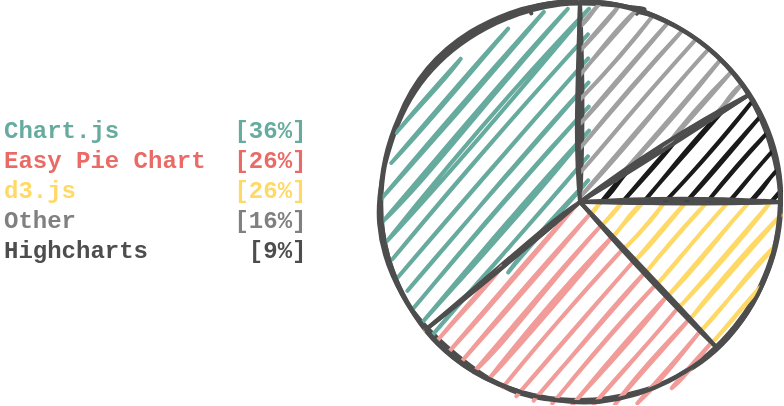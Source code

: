 <mxfile version="20.7.4" type="device"><diagram id="tyYvy64g626rGPc93siq" name="Page-1"><mxGraphModel dx="819" dy="482" grid="1" gridSize="10" guides="1" tooltips="1" connect="1" arrows="1" fold="1" page="1" pageScale="1" pageWidth="850" pageHeight="1100" math="0" shadow="0"><root><mxCell id="0"/><mxCell id="1" parent="0"/><mxCell id="emrYBvBg-w3oR4f0zQfg-1" value="" style="verticalLabelPosition=bottom;shadow=0;dashed=0;align=center;html=1;verticalAlign=top;strokeWidth=1;shape=mxgraph.mockup.graphics.pieChart;strokeColor=#4D4D4D;parts=36,26,13,9,16;partColors=#67AB9F,#F19C99,#FFD966,#1A1A1A,#a0a0a0;strokeWidth=2;partsCount=5;sketch=1;curveFitting=1;jiggle=1;noLabel=0;fillWeight=2;disableMultiStroke=0;disableMultiStrokeFill=0;sketchStyle=rough;" vertex="1" parent="1"><mxGeometry x="320" y="330" width="200" height="200" as="geometry"/></mxCell><mxCell id="emrYBvBg-w3oR4f0zQfg-2" value="Chart.js &lt;span style=&quot;white-space: pre;&quot;&gt;&#9;&lt;/span&gt;[36%]" style="text;html=1;align=left;verticalAlign=middle;resizable=0;points=[];autosize=1;strokeColor=none;fillColor=none;fontFamily=Courier New;fontStyle=1;fontColor=#67AB9F;" vertex="1" parent="1"><mxGeometry x="130" y="380" width="170" height="30" as="geometry"/></mxCell><mxCell id="emrYBvBg-w3oR4f0zQfg-3" value="&lt;font color=&quot;#ea6b66&quot;&gt;Easy Pie Chart &lt;span style=&quot;white-space: pre;&quot;&gt;&#9;&lt;/span&gt;[26%]&lt;/font&gt;" style="text;html=1;align=left;verticalAlign=middle;resizable=0;points=[];autosize=1;strokeColor=none;fillColor=none;fontFamily=Courier New;fontStyle=1;fontColor=#67AB9F;" vertex="1" parent="1"><mxGeometry x="130" y="395" width="170" height="30" as="geometry"/></mxCell><mxCell id="emrYBvBg-w3oR4f0zQfg-4" value="&lt;font color=&quot;#ffd966&quot;&gt;d3.js &lt;span style=&quot;white-space: pre;&quot;&gt;&#9;&lt;/span&gt;&lt;span style=&quot;white-space: pre;&quot;&gt;&#9;&lt;/span&gt;[26%]&lt;/font&gt;" style="text;html=1;align=left;verticalAlign=middle;resizable=0;points=[];autosize=1;strokeColor=none;fillColor=none;fontFamily=Courier New;fontStyle=1;fontColor=#67AB9F;" vertex="1" parent="1"><mxGeometry x="130" y="410" width="170" height="30" as="geometry"/></mxCell><mxCell id="emrYBvBg-w3oR4f0zQfg-5" value="&lt;font&gt;Other &lt;span style=&quot;white-space: pre;&quot;&gt;&#9;&lt;/span&gt;&lt;span style=&quot;white-space: pre;&quot;&gt;&#9;&lt;/span&gt;[16%]&lt;/font&gt;" style="text;html=1;align=left;verticalAlign=middle;resizable=0;points=[];autosize=1;strokeColor=none;fillColor=none;fontFamily=Courier New;fontStyle=1;fontColor=#808080;" vertex="1" parent="1"><mxGeometry x="130" y="425" width="170" height="30" as="geometry"/></mxCell><mxCell id="emrYBvBg-w3oR4f0zQfg-6" value="&lt;font color=&quot;#4d4d4d&quot;&gt;Highcharts &lt;span style=&quot;white-space: pre;&quot;&gt;&#9;&lt;/span&gt;&amp;nbsp;[9%]&lt;/font&gt;" style="text;html=1;align=left;verticalAlign=middle;resizable=0;points=[];autosize=1;strokeColor=none;fillColor=none;fontFamily=Courier New;fontStyle=1;fontColor=#808080;" vertex="1" parent="1"><mxGeometry x="130" y="440" width="170" height="30" as="geometry"/></mxCell></root></mxGraphModel></diagram></mxfile>